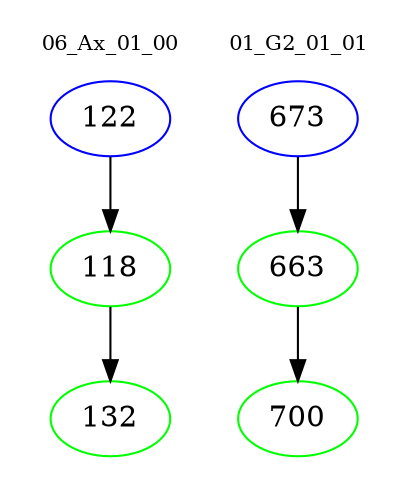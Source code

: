 digraph{
subgraph cluster_0 {
color = white
label = "06_Ax_01_00";
fontsize=10;
T0_122 [label="122", color="blue"]
T0_122 -> T0_118 [color="black"]
T0_118 [label="118", color="green"]
T0_118 -> T0_132 [color="black"]
T0_132 [label="132", color="green"]
}
subgraph cluster_1 {
color = white
label = "01_G2_01_01";
fontsize=10;
T1_673 [label="673", color="blue"]
T1_673 -> T1_663 [color="black"]
T1_663 [label="663", color="green"]
T1_663 -> T1_700 [color="black"]
T1_700 [label="700", color="green"]
}
}
